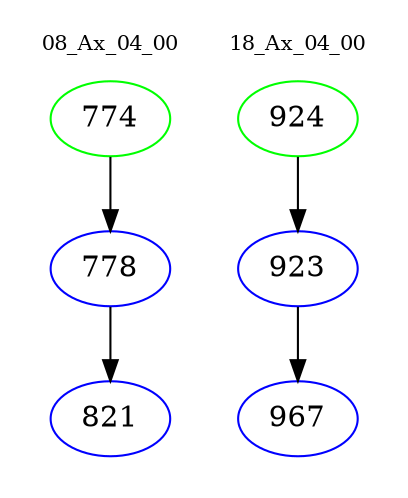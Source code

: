digraph{
subgraph cluster_0 {
color = white
label = "08_Ax_04_00";
fontsize=10;
T0_774 [label="774", color="green"]
T0_774 -> T0_778 [color="black"]
T0_778 [label="778", color="blue"]
T0_778 -> T0_821 [color="black"]
T0_821 [label="821", color="blue"]
}
subgraph cluster_1 {
color = white
label = "18_Ax_04_00";
fontsize=10;
T1_924 [label="924", color="green"]
T1_924 -> T1_923 [color="black"]
T1_923 [label="923", color="blue"]
T1_923 -> T1_967 [color="black"]
T1_967 [label="967", color="blue"]
}
}
